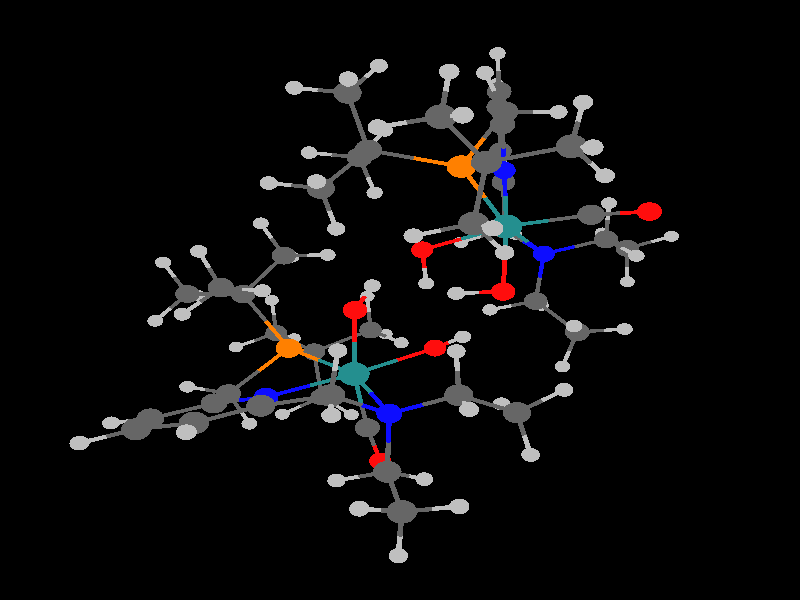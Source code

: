 global_settings {
	ambient_light rgb <0.200000002980232, 0.200000002980232, 0.200000002980232>
	max_trace_level 15
}

background { color rgb <0,0,0> }

camera {
	perspective
	location <-0.862859098103099, 23.0072433371606, 0.293557983902296>
	angle 40
	up <0.791752384710745, 0.0216827133917436, -0.610457223108074>
	right <0.610478410913557, 0.00639664400995016, 0.792007066100971> * 1
	direction <0.0210777397580281, -0.999744438786924, -0.00817227026666198> }

light_source {
	<78.8301092146681, 78.7149735234478, 16.5494023529856>
	color rgb <1, 1, 1>
	fade_distance 154.337085381963
	fade_power 0
	parallel
	point_at <-78.8301092146681, -78.7149735234478, -16.5494023529856>
}

light_source {
	<5.89434887879433, -37.7980501094015, -82.185412131772>
	color rgb <0.300000011920929, 0.300000011920929, 0.300000011920929>
	fade_distance 154.337085381963
	fade_power 0
	parallel
	point_at <-5.89434887879433, 37.7980501094015, 82.185412131772>
}

#default {
	finish {ambient .8 diffuse 1 specular 1 roughness .005 metallic 0.5}
}

union {
}
merge {
}
union {
cylinder {
	<2.696096, 1.694905, -4.879456>, 	<2.9154600434717, 1.82177266190549, -4.44428760817693>, 0.05
	pigment { rgbt <0.75, 0.75, 0.75, 0> }
}
cylinder {
	<2.9154600434717, 1.82177266190549, -4.44428760817693>, 	<3.176643, 1.972826, -3.92616>, 0.05
	pigment { rgbt <0.400000005960464, 0.400000005960464, 0.400000005960464, 0> }
}
cylinder {
	<-2.709592, -1.811609, -4.837709>, 	<-2.91039423517397, -1.94159305233485, -4.39457507502827>, 0.05
	pigment { rgbt <0.75, 0.75, 0.75, 0> }
}
cylinder {
	<-2.91039423517397, -1.94159305233485, -4.39457507502827>, 	<-3.149477, -2.096357, -3.866963>, 0.05
	pigment { rgbt <0.400000005960464, 0.400000005960464, 0.400000005960464, 0> }
}
cylinder {
	<-1.86051, 0.2827, -4.009539>, 	<-2.10003711865106, 0.200516433455802, -3.57421803507369>, 0.05
	pigment { rgbt <0.75, 0.75, 0.75, 0> }
}
cylinder {
	<-2.10003711865106, 0.200516433455802, -3.57421803507369>, 	<-2.385223, 0.102667, -3.055916>, 0.05
	pigment { rgbt <0.400000005960464, 0.400000005960464, 0.400000005960464, 0> }
}
cylinder {
	<1.763991, -0.318898, -3.983723>, 	<2.00274939296068, -0.239100668350418, -3.54762588986325>, 0.05
	pigment { rgbt <0.75, 0.75, 0.75, 0> }
}
cylinder {
	<2.00274939296068, -0.239100668350418, -3.54762588986325>, 	<2.287027, -0.14409, -3.028387>, 0.05
	pigment { rgbt <0.400000005960464, 0.400000005960464, 0.400000005960464, 0> }
}
cylinder {
	<4.195858, 1.559271, -3.957055>, 	<3.73071098170657, 1.74800828815838, -3.94295521032836>, 0.05
	pigment { rgbt <0.75, 0.75, 0.75, 0> }
}
cylinder {
	<3.73071098170657, 1.74800828815838, -3.94295521032836>, 	<3.176643, 1.972826, -3.92616>, 0.05
	pigment { rgbt <0.400000005960464, 0.400000005960464, 0.400000005960464, 0> }
}
cylinder {
	<3.176643, 1.972826, -3.92616>, 	<3.21361092637698, 2.56691023014308, -3.91334046398591>, 0.05
	pigment { rgbt <0.400000005960464, 0.400000005960464, 0.400000005960464, 0> }
}
cylinder {
	<3.21361092637698, 2.56691023014308, -3.91334046398591>, 	<3.244618, 3.065202, -3.902588>, 0.05
	pigment { rgbt <0.75, 0.75, 0.75, 0> }
}
cylinder {
	<3.176643, 1.972826, -3.92616>, 	<2.7581125, 1.671533, -3.3597115>, 0.05
	pigment { rgbt <0.400000005960464, 0.400000005960464, 0.400000005960464, 0> }
}
cylinder {
	<2.7581125, 1.671533, -3.3597115>, 	<2.339582, 1.37024, -2.793263>, 0.05
	pigment { rgbt <0.400000005960464, 0.400000005960464, 0.400000005960464, 0> }
}
cylinder {
	<-4.196366, -1.757855, -3.886103>, 	<-3.71858644914035, -1.91234065561878, -3.8773678804186>, 0.05
	pigment { rgbt <0.75, 0.75, 0.75, 0> }
}
cylinder {
	<-3.71858644914035, -1.91234065561878, -3.8773678804186>, 	<-3.149477, -2.096357, -3.866963>, 0.05
	pigment { rgbt <0.400000005960464, 0.400000005960464, 0.400000005960464, 0> }
}
cylinder {
	<-3.149477, -2.096357, -3.866963>, 	<-3.14325321154236, -2.69095177509574, -3.83755391361105>, 0.05
	pigment { rgbt <0.400000005960464, 0.400000005960464, 0.400000005960464, 0> }
}
cylinder {
	<-3.14325321154236, -2.69095177509574, -3.83755391361105>, 	<-3.138033, -3.189669, -3.812887>, 0.05
	pigment { rgbt <0.75, 0.75, 0.75, 0> }
}
cylinder {
	<-3.149477, -2.096357, -3.866963>, 	<-2.7421985, -1.7501455, -3.3182585>, 0.05
	pigment { rgbt <0.400000005960464, 0.400000005960464, 0.400000005960464, 0> }
}
cylinder {
	<-2.7421985, -1.7501455, -3.3182585>, 	<-2.33492, -1.403934, -2.769554>, 0.05
	pigment { rgbt <0.400000005960464, 0.400000005960464, 0.400000005960464, 0> }
}
cylinder {
	<-0.437056, -1.556006, -3.772193>, 	<-0.63987479358216, -1.70173382154564, -3.33514556406433>, 0.05
	pigment { rgbt <0.75, 0.75, 0.75, 0> }
}
cylinder {
	<-0.63987479358216, -1.70173382154564, -3.33514556406433>, 	<-0.881374, -1.875254, -2.814747>, 0.05
	pigment { rgbt <0.400000005960464, 0.400000005960464, 0.400000005960464, 0> }
}
cylinder {
	<0.435621, 1.60929, -3.770683>, 	<0.656301664460337, 1.75821702722385, -3.34340490293899>, 0.05
	pigment { rgbt <0.75, 0.75, 0.75, 0> }
}
cylinder {
	<0.656301664460337, 1.75821702722385, -3.34340490293899>, 	<0.919064, 1.935543, -2.834649>, 0.05
	pigment { rgbt <0.400000005960464, 0.400000005960464, 0.400000005960464, 0> }
}
cylinder {
	<-3.419252, 0.456533, -3.186564>, 	<-2.94733071169342, 0.295031824880254, -3.12693745908608>, 0.05
	pigment { rgbt <0.75, 0.75, 0.75, 0> }
}
cylinder {
	<-2.94733071169342, 0.295031824880254, -3.12693745908608>, 	<-2.385223, 0.102667, -3.055916>, 0.05
	pigment { rgbt <0.400000005960464, 0.400000005960464, 0.400000005960464, 0> }
}
cylinder {
	<3.294472, -0.574806, -3.132818>, 	<2.83468591504396, -0.37823226806632, -3.08515691613136>, 0.05
	pigment { rgbt <0.75, 0.75, 0.75, 0> }
}
cylinder {
	<2.83468591504396, -0.37823226806632, -3.08515691613136>, 	<2.287027, -0.14409, -3.028387>, 0.05
	pigment { rgbt <0.400000005960464, 0.400000005960464, 0.400000005960464, 0> }
}
cylinder {
	<-2.385223, 0.102667, -3.055916>, 	<-2.3600715, -0.6506335, -2.912735>, 0.05
	pigment { rgbt <0.400000005960464, 0.400000005960464, 0.400000005960464, 0> }
}
cylinder {
	<-2.3600715, -0.6506335, -2.912735>, 	<-2.33492, -1.403934, -2.769554>, 0.05
	pigment { rgbt <0.400000005960464, 0.400000005960464, 0.400000005960464, 0> }
}
cylinder {
	<-2.385223, 0.102667, -3.055916>, 	<-2.12156903363301, 0.41759435350855, -2.62003567855016>, 0.05
	pigment { rgbt <0.400000005960464, 0.400000005960464, 0.400000005960464, 0> }
}
cylinder {
	<-2.12156903363301, 0.41759435350855, -2.62003567855016>, 	<-1.900177, 0.682041, -2.254024>, 0.05
	pigment { rgbt <0.75, 0.75, 0.75, 0> }
}
cylinder {
	<2.287027, -0.14409, -3.028387>, 	<2.3133045, 0.613075, -2.910825>, 0.05
	pigment { rgbt <0.400000005960464, 0.400000005960464, 0.400000005960464, 0> }
}
cylinder {
	<2.3133045, 0.613075, -2.910825>, 	<2.339582, 1.37024, -2.793263>, 0.05
	pigment { rgbt <0.400000005960464, 0.400000005960464, 0.400000005960464, 0> }
}
cylinder {
	<2.287027, -0.14409, -3.028387>, 	<1.99424548480192, -0.424072765944519, -2.58924055195924>, 0.05
	pigment { rgbt <0.400000005960464, 0.400000005960464, 0.400000005960464, 0> }
}
cylinder {
	<1.99424548480192, -0.424072765944519, -2.58924055195924>, 	<1.748508, -0.659068, -2.220656>, 0.05
	pigment { rgbt <0.75, 0.75, 0.75, 0> }
}
cylinder {
	<0.919064, 1.935543, -2.834649>, 	<0.914187513157742, 2.53342583812968, -2.83366228610717>, 0.05
	pigment { rgbt <0.400000005960464, 0.400000005960464, 0.400000005960464, 0> }
}
cylinder {
	<0.914187513157742, 2.53342583812968, -2.83366228610717>, 	<0.910094, 3.035312, -2.832834>, 0.05
	pigment { rgbt <0.75, 0.75, 0.75, 0> }
}
cylinder {
	<0.919064, 1.935543, -2.834649>, 	<1.629323, 1.6528915, -2.813956>, 0.05
	pigment { rgbt <0.400000005960464, 0.400000005960464, 0.400000005960464, 0> }
}
cylinder {
	<1.629323, 1.6528915, -2.813956>, 	<2.339582, 1.37024, -2.793263>, 0.05
	pigment { rgbt <0.400000005960464, 0.400000005960464, 0.400000005960464, 0> }
}
cylinder {
	<0.919064, 1.935543, -2.834649>, 	<0.579685324854217, 1.74660061013154, -2.38031088999197>, 0.05
	pigment { rgbt <0.400000005960464, 0.400000005960464, 0.400000005960464, 0> }
}
cylinder {
	<0.579685324854217, 1.74660061013154, -2.38031088999197>, 	<0.294812, 1.588003, -1.998941>, 0.05
	pigment { rgbt <0.75, 0.75, 0.75, 0> }
}
cylinder {
	<-0.881374, -1.875254, -2.814747>, 	<-0.837909768312618, -2.47122298038509, -2.7914396992141>, 0.05
	pigment { rgbt <0.400000005960464, 0.400000005960464, 0.400000005960464, 0> }
}
cylinder {
	<-0.837909768312618, -2.47122298038509, -2.7914396992141>, 	<-0.801423, -2.971519, -2.771874>, 0.05
	pigment { rgbt <0.75, 0.75, 0.75, 0> }
}
cylinder {
	<-0.881374, -1.875254, -2.814747>, 	<-1.608147, -1.639594, -2.7921505>, 0.05
	pigment { rgbt <0.400000005960464, 0.400000005960464, 0.400000005960464, 0> }
}
cylinder {
	<-1.608147, -1.639594, -2.7921505>, 	<-2.33492, -1.403934, -2.769554>, 0.05
	pigment { rgbt <0.400000005960464, 0.400000005960464, 0.400000005960464, 0> }
}
cylinder {
	<-0.881374, -1.875254, -2.814747>, 	<-0.548935495678256, -1.64658376296966, -2.37188176139829>, 0.05
	pigment { rgbt <0.400000005960464, 0.400000005960464, 0.400000005960464, 0> }
}
cylinder {
	<-0.548935495678256, -1.64658376296966, -2.37188176139829>, 	<-0.269766, -1.454555, -1.99998>, 0.05
	pigment { rgbt <0.75, 0.75, 0.75, 0> }
}
cylinder {
	<2.339582, 1.37024, -2.793263>, 	<2.70065705848219, 1.50881494513678, -1.93008716631229>, 0.05
	pigment { rgbt <0.400000005960464, 0.400000005960464, 0.400000005960464, 0> }
}
cylinder {
	<2.70065705848219, 1.50881494513678, -1.93008716631229>, 	<3.06784, 1.649734, -1.05231>, 0.05
	pigment { rgbt <1, 0.5, 0, 0> }
}
cylinder {
	<-2.33492, -1.403934, -2.769554>, 	<-2.66915915665424, -1.54327117462762, -1.89516972198089>, 0.05
	pigment { rgbt <0.400000005960464, 0.400000005960464, 0.400000005960464, 0> }
}
cylinder {
	<-2.66915915665424, -1.54327117462762, -1.89516972198089>, 	<-3.009049, -1.684964, -1.006003>, 0.05
	pigment { rgbt <1, 0.5, 0, 0> }
}
cylinder {
	<6.576096, -0.656671, -2.579714>, 	<6.24751714354296, -0.878048303432882, -2.27933242318099>, 0.05
	pigment { rgbt <0.75, 0.75, 0.75, 0> }
}
cylinder {
	<6.24751714354296, -0.878048303432882, -2.27933242318099>, 	<5.855495, -1.14217, -1.920952>, 0.05
	pigment { rgbt <0.400000005960464, 0.400000005960464, 0.400000005960464, 0> }
}
cylinder {
	<2.408594, 4.374809, -2.553884>, 	<2.78732844960782, 4.40873612722287, -2.22847566530216>, 0.05
	pigment { rgbt <0.75, 0.75, 0.75, 0> }
}
cylinder {
	<2.78732844960782, 4.40873612722287, -2.22847566530216>, 	<3.23871, 4.449171, -1.840649>, 0.05
	pigment { rgbt <0.400000005960464, 0.400000005960464, 0.400000005960464, 0> }
}
cylinder {
	<-6.668965, 0.361308, -2.53192>, 	<-6.34557422550456, 0.611375118330042, -2.24886808875627>, 0.05
	pigment { rgbt <0.75, 0.75, 0.75, 0> }
}
cylinder {
	<-6.34557422550456, 0.611375118330042, -2.24886808875627>, 	<-5.959746, 0.909723, -1.911167>, 0.05
	pigment { rgbt <0.400000005960464, 0.400000005960464, 0.400000005960464, 0> }
}
cylinder {
	<-2.247876, -4.413378, -2.457452>, 	<-2.6113704942249, -4.45697031111597, -2.11608603873272>, 0.05
	pigment { rgbt <0.75, 0.75, 0.75, 0> }
}
cylinder {
	<-2.6113704942249, -4.45697031111597, -2.11608603873272>, 	<-3.044578, -4.508923, -1.709251>, 0.05
	pigment { rgbt <0.400000005960464, 0.400000005960464, 0.400000005960464, 0> }
}
cylinder {
	<4.184378, 4.286579, -2.379527>, 	<3.75279053646632, 4.36078333901842, -2.13359186296026>, 0.05
	pigment { rgbt <0.75, 0.75, 0.75, 0> }
}
cylinder {
	<3.75279053646632, 4.36078333901842, -2.13359186296026>, 	<3.23871, 4.449171, -1.840649>, 0.05
	pigment { rgbt <0.400000005960464, 0.400000005960464, 0.400000005960464, 0> }
}
cylinder {
	<-6.762855, 2.859103, -2.374692>, 	<-6.41804376693455, 2.60348229957776, -2.1227746322239>, 0.05
	pigment { rgbt <0.75, 0.75, 0.75, 0> }
}
cylinder {
	<-6.41804376693455, 2.60348229957776, -2.1227746322239>, 	<-6.006722, 2.298555, -1.822265>, 0.05
	pigment { rgbt <0.400000005960464, 0.400000005960464, 0.400000005960464, 0> }
}
cylinder {
	<6.553641, -3.145994, -2.31319>, 	<6.22746359676499, -2.86324009450966, -2.06537298944166>, 0.05
	pigment { rgbt <0.75, 0.75, 0.75, 0> }
}
cylinder {
	<6.22746359676499, -2.86324009450966, -2.06537298944166>, 	<5.838377, -2.525952, -1.76976>, 0.05
	pigment { rgbt <0.400000005960464, 0.400000005960464, 0.400000005960464, 0> }
}
cylinder {
	<-4.017915, -4.410087, -2.21348>, 	<-3.57369483126432, -4.45519464986552, -1.98335549896755>, 0.05
	pigment { rgbt <0.75, 0.75, 0.75, 0> }
}
cylinder {
	<-3.57369483126432, -4.45519464986552, -1.98335549896755>, 	<-3.044578, -4.508923, -1.709251>, 0.05
	pigment { rgbt <0.400000005960464, 0.400000005960464, 0.400000005960464, 0> }
}
cylinder {
	<5.337251, 1.511118, -2.200344>, 	<5.11810563875278, 1.33491173612897, -1.78540462294165>, 0.05
	pigment { rgbt <0.75, 0.75, 0.75, 0> }
}
cylinder {
	<5.11810563875278, 1.33491173612897, -1.78540462294165>, 	<4.856989, 1.124958, -1.290995>, 0.05
	pigment { rgbt <0.400000005960464, 0.400000005960464, 0.400000005960464, 0> }
}
cylinder {
	<-5.307413, -1.720396, -2.103864>, 	<-5.09027089167638, -1.51811119944325, -1.69988348931423>, 0.05
	pigment { rgbt <0.75, 0.75, 0.75, 0> }
}
cylinder {
	<-5.09027089167638, -1.51811119944325, -1.69988348931423>, 	<-4.831543, -1.277086, -1.218535>, 0.05
	pigment { rgbt <0.400000005960464, 0.400000005960464, 0.400000005960464, 0> }
}
cylinder {
	<5.855495, -1.14217, -1.920952>, 	<5.846936, -1.834061, -1.845356>, 0.05
	pigment { rgbt <0.400000005960464, 0.400000005960464, 0.400000005960464, 0> }
}
cylinder {
	<5.846936, -1.834061, -1.845356>, 	<5.838377, -2.525952, -1.76976>, 0.05
	pigment { rgbt <0.400000005960464, 0.400000005960464, 0.400000005960464, 0> }
}
cylinder {
	<5.855495, -1.14217, -1.920952>, 	<5.394689, -0.7562195, -1.5690365>, 0.05
	pigment { rgbt <0.400000005960464, 0.400000005960464, 0.400000005960464, 0> }
}
cylinder {
	<5.394689, -0.7562195, -1.5690365>, 	<4.933883, -0.370269, -1.217121>, 0.05
	pigment { rgbt <0.400000005960464, 0.400000005960464, 0.400000005960464, 0> }
}
cylinder {
	<-5.959746, 0.909723, -1.911167>, 	<-5.983234, 1.604139, -1.866716>, 0.05
	pigment { rgbt <0.400000005960464, 0.400000005960464, 0.400000005960464, 0> }
}
cylinder {
	<-5.983234, 1.604139, -1.866716>, 	<-6.006722, 2.298555, -1.822265>, 0.05
	pigment { rgbt <0.400000005960464, 0.400000005960464, 0.400000005960464, 0> }
}
cylinder {
	<-5.959746, 0.909723, -1.911167>, 	<-5.473424, 0.5619295, -1.554296>, 0.05
	pigment { rgbt <0.400000005960464, 0.400000005960464, 0.400000005960464, 0> }
}
cylinder {
	<-5.473424, 0.5619295, -1.554296>, 	<-4.987102, 0.214136, -1.197425>, 0.05
	pigment { rgbt <0.400000005960464, 0.400000005960464, 0.400000005960464, 0> }
}
cylinder {
	<3.23871, 4.449171, -1.840649>, 	<3.24564252448236, 5.01258169432243, -1.63577727551116>, 0.05
	pigment { rgbt <0.400000005960464, 0.400000005960464, 0.400000005960464, 0> }
}
cylinder {
	<3.24564252448236, 5.01258169432243, -1.63577727551116>, 	<3.251465, 5.485778, -1.46371>, 0.05
	pigment { rgbt <0.75, 0.75, 0.75, 0> }
}
cylinder {
	<3.23871, 4.449171, -1.840649>, 	<3.1606785, 3.980386, -1.2424465>, 0.05
	pigment { rgbt <0.400000005960464, 0.400000005960464, 0.400000005960464, 0> }
}
cylinder {
	<3.1606785, 3.980386, -1.2424465>, 	<3.082647, 3.511601, -0.644244>, 0.05
	pigment { rgbt <0.400000005960464, 0.400000005960464, 0.400000005960464, 0> }
}
cylinder {
	<-6.006722, 2.298555, -1.822265>, 	<-5.54603, 2.63168, -1.4197685>, 0.05
	pigment { rgbt <0.400000005960464, 0.400000005960464, 0.400000005960464, 0> }
}
cylinder {
	<-5.54603, 2.63168, -1.4197685>, 	<-5.085338, 2.964805, -1.017272>, 0.05
	pigment { rgbt <0.400000005960464, 0.400000005960464, 0.400000005960464, 0> }
}
cylinder {
	<5.838377, -2.525952, -1.76976>, 	<5.373348, -2.818873, -1.3421395>, 0.05
	pigment { rgbt <0.400000005960464, 0.400000005960464, 0.400000005960464, 0> }
}
cylinder {
	<5.373348, -2.818873, -1.3421395>, 	<4.908319, -3.111794, -0.914519>, 0.05
	pigment { rgbt <0.400000005960464, 0.400000005960464, 0.400000005960464, 0> }
}
cylinder {
	<-3.044578, -4.508923, -1.709251>, 	<-3.0139635355952, -5.06572068394879, -1.48900480248612>, 0.05
	pigment { rgbt <0.400000005960464, 0.400000005960464, 0.400000005960464, 0> }
}
cylinder {
	<-3.0139635355952, -5.06572068394879, -1.48900480248612>, 	<-2.988251, -5.533365, -1.304024>, 0.05
	pigment { rgbt <0.75, 0.75, 0.75, 0> }
}
cylinder {
	<-3.044578, -4.508923, -1.709251>, 	<-2.9657985, -4.019063, -1.1284255>, 0.05
	pigment { rgbt <0.400000005960464, 0.400000005960464, 0.400000005960464, 0> }
}
cylinder {
	<-2.9657985, -4.019063, -1.1284255>, 	<-2.887019, -3.529203, -0.5476>, 0.05
	pigment { rgbt <0.400000005960464, 0.400000005960464, 0.400000005960464, 0> }
}
cylinder {
	<4.856989, 1.124958, -1.290995>, 	<4.895436, 0.3773445, -1.254058>, 0.05
	pigment { rgbt <0.400000005960464, 0.400000005960464, 0.400000005960464, 0> }
}
cylinder {
	<4.895436, 0.3773445, -1.254058>, 	<4.933883, -0.370269, -1.217121>, 0.05
	pigment { rgbt <0.400000005960464, 0.400000005960464, 0.400000005960464, 0> }
}
cylinder {
	<4.856989, 1.124958, -1.290995>, 	<3.97002896162225, 1.38511259925346, -1.1726683224789>, 0.05
	pigment { rgbt <0.400000005960464, 0.400000005960464, 0.400000005960464, 0> }
}
cylinder {
	<3.97002896162225, 1.38511259925346, -1.1726683224789>, 	<3.06784, 1.649734, -1.05231>, 0.05
	pigment { rgbt <1, 0.5, 0, 0> }
}
cylinder {
	<4.856989, 1.124958, -1.290995>, 	<5.14891423731272, 1.35139996024315, -0.819266462655419>, 0.05
	pigment { rgbt <0.400000005960464, 0.400000005960464, 0.400000005960464, 0> }
}
cylinder {
	<5.14891423731272, 1.35139996024315, -0.819266462655419>, 	<5.394068, 1.541562, -0.423117>, 0.05
	pigment { rgbt <0.75, 0.75, 0.75, 0> }
}
cylinder {
	<-4.831543, -1.277086, -1.218535>, 	<-4.9093225, -0.531475, -1.20798>, 0.05
	pigment { rgbt <0.400000005960464, 0.400000005960464, 0.400000005960464, 0> }
}
cylinder {
	<-4.9093225, -0.531475, -1.20798>, 	<-4.987102, 0.214136, -1.197425>, 0.05
	pigment { rgbt <0.400000005960464, 0.400000005960464, 0.400000005960464, 0> }
}
cylinder {
	<-4.831543, -1.277086, -1.218535>, 	<-3.92805280951435, -1.47928900967515, -1.11317356826728>, 0.05
	pigment { rgbt <0.400000005960464, 0.400000005960464, 0.400000005960464, 0> }
}
cylinder {
	<-3.92805280951435, -1.47928900967515, -1.11317356826728>, 	<-3.009049, -1.684964, -1.006003>, 0.05
	pigment { rgbt <1, 0.5, 0, 0> }
}
cylinder {
	<-4.831543, -1.277086, -1.218535>, 	<-5.09986088823933, -1.50315411015463, -0.732860946069464>, 0.05
	pigment { rgbt <0.400000005960464, 0.400000005960464, 0.400000005960464, 0> }
}
cylinder {
	<-5.09986088823933, -1.50315411015463, -0.732860946069464>, 	<-5.325187, -1.693, -0.325005>, 0.05
	pigment { rgbt <0.75, 0.75, 0.75, 0> }
}
cylinder {
	<4.933883, -0.370269, -1.217121>, 	<4.47516280092504, -0.669963041599529, -0.803092191749371>, 0.05
	pigment { rgbt <0.400000005960464, 0.400000005960464, 0.400000005960464, 0> }
}
cylinder {
	<4.47516280092504, -0.669963041599529, -0.803092191749371>, 	<4.032473, -0.959184, -0.403532>, 0.05
	pigment { rgbt <0.0500000007450581, 0.0500000007450581, 1, 0> }
}
cylinder {
	<-4.987102, 0.214136, -1.197425>, 	<-4.5344152865752, 0.553078159813686, -0.806583878829363>, 0.05
	pigment { rgbt <0.400000005960464, 0.400000005960464, 0.400000005960464, 0> }
}
cylinder {
	<-4.5344152865752, 0.553078159813686, -0.806583878829363>, 	<-4.097533, 0.880187, -0.429388>, 0.05
	pigment { rgbt <0.0500000007450581, 0.0500000007450581, 1, 0> }
}
cylinder {
	<3.06784, 1.649734, -1.05231>, 	<3.07530564515573, 2.58848177802114, -0.846564342127567>, 0.05
	pigment { rgbt <1, 0.5, 0, 0> }
}
cylinder {
	<3.07530564515573, 2.58848177802114, -0.846564342127567>, 	<3.082647, 3.511601, -0.644244>, 0.05
	pigment { rgbt <0.400000005960464, 0.400000005960464, 0.400000005960464, 0> }
}
cylinder {
	<3.06784, 1.649734, -1.05231>, 	<2.83908032700507, 0.899475521110847, -0.232843743172135>, 0.05
	pigment { rgbt <1, 0.5, 0, 0> }
}
cylinder {
	<2.83908032700507, 0.899475521110847, -0.232843743172135>, 	<2.602254, 0.122761, 0.615519>, 0.05
	pigment { rgbt <0.140000000596046, 0.560000002384186, 0.560000002384186, 0> }
}
cylinder {
	<-5.085338, 2.964805, -1.017272>, 	<-5.09391980319397, 3.55559374028502, -0.963477286286172>, 0.05
	pigment { rgbt <0.400000005960464, 0.400000005960464, 0.400000005960464, 0> }
}
cylinder {
	<-5.09391980319397, 3.55559374028502, -0.963477286286172>, 	<-5.101113, 4.050788, -0.918387>, 0.05
	pigment { rgbt <0.75, 0.75, 0.75, 0> }
}
cylinder {
	<-5.085338, 2.964805, -1.017272>, 	<-4.6087145, 2.593956, -0.673287>, 0.05
	pigment { rgbt <0.400000005960464, 0.400000005960464, 0.400000005960464, 0> }
}
cylinder {
	<-4.6087145, 2.593956, -0.673287>, 	<-4.132091, 2.223107, -0.329302>, 0.05
	pigment { rgbt <0.400000005960464, 0.400000005960464, 0.400000005960464, 0> }
}
cylinder {
	<-3.009049, -1.684964, -1.006003>, 	<-2.94752134145664, -2.6148313069273, -0.774875709503814>, 0.05
	pigment { rgbt <1, 0.5, 0, 0> }
}
cylinder {
	<-2.94752134145664, -2.6148313069273, -0.774875709503814>, 	<-2.887019, -3.529203, -0.5476>, 0.05
	pigment { rgbt <0.400000005960464, 0.400000005960464, 0.400000005960464, 0> }
}
cylinder {
	<-3.009049, -1.684964, -1.006003>, 	<-2.80933658395628, -0.898790956379549, -0.215755416080418>, 0.05
	pigment { rgbt <1, 0.5, 0, 0> }
}
cylinder {
	<-2.80933658395628, -0.898790956379549, -0.215755416080418>, 	<-2.60257, -0.084849, 0.602405>, 0.05
	pigment { rgbt <0.140000000596046, 0.560000002384186, 0.560000002384186, 0> }
}
cylinder {
	<4.908319, -3.111794, -0.914519>, 	<4.89098717227017, -3.69929992832098, -0.83402520249974>, 0.05
	pigment { rgbt <0.400000005960464, 0.400000005960464, 0.400000005960464, 0> }
}
cylinder {
	<4.89098717227017, -3.69929992832098, -0.83402520249974>, 	<4.87646, -4.191735, -0.766557>, 0.05
	pigment { rgbt <0.75, 0.75, 0.75, 0> }
}
cylinder {
	<4.908319, -3.111794, -0.914519>, 	<4.458134, -2.7034255, -0.576863>, 0.05
	pigment { rgbt <0.400000005960464, 0.400000005960464, 0.400000005960464, 0> }
}
cylinder {
	<4.458134, -2.7034255, -0.576863>, 	<4.007949, -2.295057, -0.239207>, 0.05
	pigment { rgbt <0.400000005960464, 0.400000005960464, 0.400000005960464, 0> }
}
cylinder {
	<3.082647, 3.511601, -0.644244>, 	<2.4153995, 3.641733, -0.289461>, 0.05
	pigment { rgbt <0.400000005960464, 0.400000005960464, 0.400000005960464, 0> }
}
cylinder {
	<2.4153995, 3.641733, -0.289461>, 	<1.748152, 3.771865, 0.065322>, 0.05
	pigment { rgbt <0.400000005960464, 0.400000005960464, 0.400000005960464, 0> }
}
cylinder {
	<3.082647, 3.511601, -0.644244>, 	<3.6547355, 3.667711, -0.161094>, 0.05
	pigment { rgbt <0.400000005960464, 0.400000005960464, 0.400000005960464, 0> }
}
cylinder {
	<3.6547355, 3.667711, -0.161094>, 	<4.226824, 3.823821, 0.322056>, 0.05
	pigment { rgbt <0.400000005960464, 0.400000005960464, 0.400000005960464, 0> }
}
cylinder {
	<-0.694179, -3.518081, -0.617824>, 	<-1.06501701042997, -3.596740524531, -0.289223768961806>, 0.05
	pigment { rgbt <0.75, 0.75, 0.75, 0> }
}
cylinder {
	<-1.06501701042997, -3.596740524531, -0.289223768961806>, 	<-1.506817, -3.690452, 0.102256>, 0.05
	pigment { rgbt <0.400000005960464, 0.400000005960464, 0.400000005960464, 0> }
}
cylinder {
	<0.889963, 3.599724, -0.600819>, 	<1.28160715909384, 3.67828247277298, -0.296818096023218>, 0.05
	pigment { rgbt <0.75, 0.75, 0.75, 0> }
}
cylinder {
	<1.28160715909384, 3.67828247277298, -0.296818096023218>, 	<1.748152, 3.771865, 0.065322>, 0.05
	pigment { rgbt <0.400000005960464, 0.400000005960464, 0.400000005960464, 0> }
}
cylinder {
	<-0.42438, 0.376642, -0.585262>, 	<-0.767726994864818, 0.666507026091713, -0.51565973484469>, 0.05
	pigment { rgbt <0.75, 0.75, 0.75, 0> }
}
cylinder {
	<-0.767726994864818, 0.666507026091713, -0.51565973484469>, 	<-1.161817, 0.999211, -0.435771>, 0.05
	pigment { rgbt <1, 0.0500000007450581, 0.0500000007450581, 0> }
}
cylinder {
	<-2.887019, -3.529203, -0.5476>, 	<-2.196918, -3.6098275, -0.222672>, 0.05
	pigment { rgbt <0.400000005960464, 0.400000005960464, 0.400000005960464, 0> }
}
cylinder {
	<-2.196918, -3.6098275, -0.222672>, 	<-1.506817, -3.690452, 0.102256>, 0.05
	pigment { rgbt <0.400000005960464, 0.400000005960464, 0.400000005960464, 0> }
}
cylinder {
	<-2.887019, -3.529203, -0.5476>, 	<-3.4243205, -3.701673, -0.031323>, 0.05
	pigment { rgbt <0.400000005960464, 0.400000005960464, 0.400000005960464, 0> }
}
cylinder {
	<-3.4243205, -3.701673, -0.031323>, 	<-3.961622, -3.874143, 0.484954>, 0.05
	pigment { rgbt <0.400000005960464, 0.400000005960464, 0.400000005960464, 0> }
}
cylinder {
	<-1.161817, 0.999211, -0.435771>, 	<-1.85283232716091, 0.479273109492707, 0.0621599626914552>, 0.05
	pigment { rgbt <1, 0.0500000007450581, 0.0500000007450581, 0> }
}
cylinder {
	<-1.85283232716091, 0.479273109492707, 0.0621599626914552>, 	<-2.60257, -0.084849, 0.602405>, 0.05
	pigment { rgbt <0.140000000596046, 0.560000002384186, 0.560000002384186, 0> }
}
cylinder {
	<-4.097533, 0.880187, -0.429388>, 	<-4.11450415370039, 1.53968412736041, -0.380236576617376>, 0.05
	pigment { rgbt <0.0500000007450581, 0.0500000007450581, 1, 0> }
}
cylinder {
	<-4.11450415370039, 1.53968412736041, -0.380236576617376>, 	<-4.132091, 2.223107, -0.329302>, 0.05
	pigment { rgbt <0.400000005960464, 0.400000005960464, 0.400000005960464, 0> }
}
cylinder {
	<-4.097533, 0.880187, -0.429388>, 	<-3.37912376694523, 0.416435875303106, 0.066443413754909>, 0.05
	pigment { rgbt <0.0500000007450581, 0.0500000007450581, 1, 0> }
}
cylinder {
	<-3.37912376694523, 0.416435875303106, 0.066443413754909>, 	<-2.60257, -0.084849, 0.602405>, 0.05
	pigment { rgbt <0.140000000596046, 0.560000002384186, 0.560000002384186, 0> }
}
cylinder {
	<1.091201, -0.889203, -0.408052>, 	<0.711344436656937, -0.963157937694371, -0.0528381797656231>, 0.05
	pigment { rgbt <1, 0.0500000007450581, 0.0500000007450581, 0> }
}
cylinder {
	<0.711344436656937, -0.963157937694371, -0.0528381797656231>, 	<0.380082, -1.027652, 0.256934>, 0.05
	pigment { rgbt <0.75, 0.75, 0.75, 0> }
}
cylinder {
	<1.091201, -0.889203, -0.408052>, 	<1.81602674991385, -0.403781532198526, 0.0829371431108439>, 0.05
	pigment { rgbt <1, 0.0500000007450581, 0.0500000007450581, 0> }
}
cylinder {
	<1.81602674991385, -0.403781532198526, 0.0829371431108439>, 	<2.602254, 0.122761, 0.615519>, 0.05
	pigment { rgbt <0.140000000596046, 0.560000002384186, 0.560000002384186, 0> }
}
cylinder {
	<4.032473, -0.959184, -0.403532>, 	<4.02042961209548, -1.61521224703028, -0.322834327621525>, 0.05
	pigment { rgbt <0.0500000007450581, 0.0500000007450581, 1, 0> }
}
cylinder {
	<4.02042961209548, -1.61521224703028, -0.322834327621525>, 	<4.007949, -2.295057, -0.239207>, 0.05
	pigment { rgbt <0.400000005960464, 0.400000005960464, 0.400000005960464, 0> }
}
cylinder {
	<4.032473, -0.959184, -0.403532>, 	<3.34509883110767, -0.439192974036699, 0.0862316894656643>, 0.05
	pigment { rgbt <0.0500000007450581, 0.0500000007450581, 1, 0> }
}
cylinder {
	<3.34509883110767, -0.439192974036699, 0.0862316894656643>, 	<2.602254, 0.122761, 0.615519>, 0.05
	pigment { rgbt <0.140000000596046, 0.560000002384186, 0.560000002384186, 0> }
}
cylinder {
	<-4.132091, 2.223107, -0.329302>, 	<-3.5973985, 2.5134895, 0.1085845>, 0.05
	pigment { rgbt <0.400000005960464, 0.400000005960464, 0.400000005960464, 0> }
}
cylinder {
	<-3.5973985, 2.5134895, 0.1085845>, 	<-3.062706, 2.803872, 0.546471>, 0.05
	pigment { rgbt <0.400000005960464, 0.400000005960464, 0.400000005960464, 0> }
}
cylinder {
	<4.007949, -2.295057, -0.239207>, 	<3.4682125, -2.539646, 0.2191345>, 0.05
	pigment { rgbt <0.400000005960464, 0.400000005960464, 0.400000005960464, 0> }
}
cylinder {
	<3.4682125, -2.539646, 0.2191345>, 	<2.928476, -2.784235, 0.677476>, 0.05
	pigment { rgbt <0.400000005960464, 0.400000005960464, 0.400000005960464, 0> }
}
cylinder {
	<5.21535, 3.699072, -0.146781>, 	<4.76417722601062, 3.75600864342911, 0.0672007160488022>, 0.05
	pigment { rgbt <0.75, 0.75, 0.75, 0> }
}
cylinder {
	<4.76417722601062, 3.75600864342911, 0.0672007160488022>, 	<4.226824, 3.823821, 0.322056>, 0.05
	pigment { rgbt <0.400000005960464, 0.400000005960464, 0.400000005960464, 0> }
}
cylinder {
	<-2.116554, 2.783277, -0.019234>, 	<-2.54843942179754, 2.79267789992086, 0.238990621982492>, 0.05
	pigment { rgbt <0.75, 0.75, 0.75, 0> }
}
cylinder {
	<-2.54843942179754, 2.79267789992086, 0.238990621982492>, 	<-3.062706, 2.803872, 0.546471>, 0.05
	pigment { rgbt <0.400000005960464, 0.400000005960464, 0.400000005960464, 0> }
}
cylinder {
	<1.748152, 3.771865, 0.065322>, 	<1.73067940583757, 4.34357612920488, 0.245422661161207>, 0.05
	pigment { rgbt <0.400000005960464, 0.400000005960464, 0.400000005960464, 0> }
}
cylinder {
	<1.73067940583757, 4.34357612920488, 0.245422661161207>, 	<1.716004, 4.823762, 0.396691>, 0.05
	pigment { rgbt <0.75, 0.75, 0.75, 0> }
}
cylinder {
	<1.748152, 3.771865, 0.065322>, 	<1.68073043251039, 3.40971065738135, 0.537679008568699>, 0.05
	pigment { rgbt <0.400000005960464, 0.400000005960464, 0.400000005960464, 0> }
}
cylinder {
	<1.68073043251039, 3.40971065738135, 0.537679008568699>, 	<1.624114, 3.105596, 0.934335>, 0.05
	pigment { rgbt <0.75, 0.75, 0.75, 0> }
}
cylinder {
	<-4.979606, -3.805404, 0.070735>, 	<-4.51498758405131, -3.83677718984768, 0.259788831529621>, 0.05
	pigment { rgbt <0.75, 0.75, 0.75, 0> }
}
cylinder {
	<-4.51498758405131, -3.83677718984768, 0.259788831529621>, 	<-3.961622, -3.874143, 0.484954>, 0.05
	pigment { rgbt <0.400000005960464, 0.400000005960464, 0.400000005960464, 0> }
}
cylinder {
	<-1.506817, -3.690452, 0.102256>, 	<-1.45456878341572, -4.25081389187925, 0.309486841661256>, 0.05
	pigment { rgbt <0.400000005960464, 0.400000005960464, 0.400000005960464, 0> }
}
cylinder {
	<-1.45456878341572, -4.25081389187925, 0.309486841661256>, 	<-1.410684, -4.721478, 0.483546>, 0.05
	pigment { rgbt <0.75, 0.75, 0.75, 0> }
}
cylinder {
	<-1.506817, -3.690452, 0.102256>, 	<-1.42979473672046, -3.30066907666174, 0.549973046320104>, 0.05
	pigment { rgbt <0.400000005960464, 0.400000005960464, 0.400000005960464, 0> }
}
cylinder {
	<-1.42979473672046, -3.30066907666174, 0.549973046320104>, 	<-1.365125, -2.973398, 0.925887>, 0.05
	pigment { rgbt <0.75, 0.75, 0.75, 0> }
}
cylinder {
	<1.983094, -2.725476, 0.11055>, 	<2.41467787364517, -2.75230053953166, 0.369361907937916>, 0.05
	pigment { rgbt <0.75, 0.75, 0.75, 0> }
}
cylinder {
	<2.41467787364517, -2.75230053953166, 0.369361907937916>, 	<2.928476, -2.784235, 0.677476>, 0.05
	pigment { rgbt <0.400000005960464, 0.400000005960464, 0.400000005960464, 0> }
}
cylinder {
	<4.226824, 3.823821, 0.322056>, 	<4.18115279309855, 4.39935201835098, 0.482957226737069>, 0.05
	pigment { rgbt <0.400000005960464, 0.400000005960464, 0.400000005960464, 0> }
}
cylinder {
	<4.18115279309855, 4.39935201835098, 0.482957226737069>, 	<4.142797, 4.882697, 0.618086>, 0.05
	pigment { rgbt <0.75, 0.75, 0.75, 0> }
}
cylinder {
	<4.226824, 3.823821, 0.322056>, 	<4.20693009937504, 3.50030513606828, 0.821236328032959>, 0.05
	pigment { rgbt <0.400000005960464, 0.400000005960464, 0.400000005960464, 0> }
}
cylinder {
	<4.20693009937504, 3.50030513606828, 0.821236328032959>, 	<4.190245, 3.228971, 1.239901>, 0.05
	pigment { rgbt <0.75, 0.75, 0.75, 0> }
}
cylinder {
	<-3.961622, -3.874143, 0.484954>, 	<-3.87958829889245, -4.44320393661948, 0.65412299648647>, 0.05
	pigment { rgbt <0.400000005960464, 0.400000005960464, 0.400000005960464, 0> }
}
cylinder {
	<-3.87958829889245, -4.44320393661948, 0.65412299648647>, 	<-3.810695, -4.921111, 0.796194>, 0.05
	pigment { rgbt <0.75, 0.75, 0.75, 0> }
}
cylinder {
	<-3.961622, -3.874143, 0.484954>, 	<-3.92935756625011, -3.53879411682228, 0.975640427755499>, 0.05
	pigment { rgbt <0.400000005960464, 0.400000005960464, 0.400000005960464, 0> }
}
cylinder {
	<-3.92935756625011, -3.53879411682228, 0.975640427755499>, 	<-3.902297, -3.257533, 1.387185>, 0.05
	pigment { rgbt <0.75, 0.75, 0.75, 0> }
}
cylinder {
	<-3.062706, 2.803872, 0.546471>, 	<-3.19437175913014, 3.36925875718079, 0.697118442298442>, 0.05
	pigment { rgbt <0.400000005960464, 0.400000005960464, 0.400000005960464, 0> }
}
cylinder {
	<-3.19437175913014, 3.36925875718079, 0.697118442298442>, 	<-3.304962, 3.844145, 0.823652>, 0.05
	pigment { rgbt <0.75, 0.75, 0.75, 0> }
}
cylinder {
	<-3.062706, 2.803872, 0.546471>, 	<-2.9480966354196, 2.37005978509024, 1.14687784944375>, 0.05
	pigment { rgbt <0.400000005960464, 0.400000005960464, 0.400000005960464, 0> }
}
cylinder {
	<-2.9480966354196, 2.37005978509024, 1.14687784944375>, 	<-2.837157, 1.950138, 1.72806>, 0.05
	pigment { rgbt <0.0500000007450581, 0.0500000007450581, 1, 0> }
}
cylinder {
	<-2.60257, -0.084849, 0.602405>, 	<-1.76822225008938, -0.534474851435234, 1.09894179426952>, 0.05
	pigment { rgbt <0.140000000596046, 0.560000002384186, 0.560000002384186, 0> }
}
cylinder {
	<-1.76822225008938, -0.534474851435234, 1.09894179426952>, 	<-1, -0.948466, 1.556126>, 0.05
	pigment { rgbt <1, 0.0500000007450581, 0.0500000007450581, 0> }
}
cylinder {
	<-2.60257, -0.084849, 0.602405>, 	<-2.72387804486265, 0.967469731604524, 1.184496110078>, 0.05
	pigment { rgbt <0.140000000596046, 0.560000002384186, 0.560000002384186, 0> }
}
cylinder {
	<-2.72387804486265, 0.967469731604524, 1.184496110078>, 	<-2.837157, 1.950138, 1.72806>, 0.05
	pigment { rgbt <0.0500000007450581, 0.0500000007450581, 1, 0> }
}
cylinder {
	<-2.60257, -0.084849, 0.602405>, 	<-3.17817647782444, -0.508741608216419, 1.21642021548199>, 0.05
	pigment { rgbt <0.140000000596046, 0.560000002384186, 0.560000002384186, 0> }
}
cylinder {
	<-3.17817647782444, -0.508741608216419, 1.21642021548199>, 	<-3.719577, -0.907444, 1.793947>, 0.05
	pigment { rgbt <0.400000005960464, 0.400000005960464, 0.400000005960464, 0> }
}
cylinder {
	<2.602254, 0.122761, 0.615519>, 	<1.78811939373767, 0.592476445634619, 1.13549121703265>, 0.05
	pigment { rgbt <0.140000000596046, 0.560000002384186, 0.560000002384186, 0> }
}
cylinder {
	<1.78811939373767, 0.592476445634619, 1.13549121703265>, 	<1.038257, 1.02511, 1.614414>, 0.05
	pigment { rgbt <1, 0.0500000007450581, 0.0500000007450581, 0> }
}
cylinder {
	<2.602254, 0.122761, 0.615519>, 	<3.20321733883685, 0.541958424393618, 1.2070875038354>, 0.05
	pigment { rgbt <0.140000000596046, 0.560000002384186, 0.560000002384186, 0> }
}
cylinder {
	<3.20321733883685, 0.541958424393618, 1.2070875038354>, 	<3.768444, 0.936228, 1.763478>, 0.05
	pigment { rgbt <0.400000005960464, 0.400000005960464, 0.400000005960464, 0> }
}
cylinder {
	<2.602254, 0.122761, 0.615519>, 	<2.68349117995463, -0.90656649879224, 1.23889331696327>, 0.05
	pigment { rgbt <0.140000000596046, 0.560000002384186, 0.560000002384186, 0> }
}
cylinder {
	<2.68349117995463, -0.90656649879224, 1.23889331696327>, 	<2.75934, -1.86762, 1.82092>, 0.05
	pigment { rgbt <0.0500000007450581, 0.0500000007450581, 1, 0> }
}
cylinder {
	<2.928476, -2.784235, 0.677476>, 	<3.03201391004143, -3.3486738756894, 0.851070230691045>, 0.05
	pigment { rgbt <0.400000005960464, 0.400000005960464, 0.400000005960464, 0> }
}
cylinder {
	<3.03201391004143, -3.3486738756894, 0.851070230691045>, 	<3.118973, -3.822733, 0.996868>, 0.05
	pigment { rgbt <0.75, 0.75, 0.75, 0> }
}
cylinder {
	<2.928476, -2.784235, 0.677476>, 	<2.84253217724577, -2.31847137135875, 1.25849925031563>, 0.05
	pigment { rgbt <0.400000005960464, 0.400000005960464, 0.400000005960464, 0> }
}
cylinder {
	<2.84253217724577, -2.31847137135875, 1.25849925031563>, 	<2.75934, -1.86762, 1.82092>, 0.05
	pigment { rgbt <0.0500000007450581, 0.0500000007450581, 1, 0> }
}
cylinder {
	<0.418862, 1.217748, 0.888922>, 	<0.707174489620444, 1.12807995073337, 1.22661992252071>, 0.05
	pigment { rgbt <0.75, 0.75, 0.75, 0> }
}
cylinder {
	<0.707174489620444, 1.12807995073337, 1.22661992252071>, 	<1.038257, 1.02511, 1.614414>, 0.05
	pigment { rgbt <1, 0.0500000007450581, 0.0500000007450581, 0> }
}
cylinder {
	<-1, -0.948466, 1.556126>, 	<-0.671477702637197, -0.56020606142161, 1.67986497469188>, 0.05
	pigment { rgbt <1, 0.0500000007450581, 0.0500000007450581, 0> }
}
cylinder {
	<-0.671477702637197, -0.56020606142161, 1.67986497469188>, 	<-0.385132, -0.221792, 1.787718>, 0.05
	pigment { rgbt <0.75, 0.75, 0.75, 0> }
}
cylinder {
	<-2.837157, 1.950138, 1.72806>, 	<-2.24728830138913, 2.18407490661832, 2.08101449545768>, 0.05
	pigment { rgbt <0.0500000007450581, 0.0500000007450581, 1, 0> }
}
cylinder {
	<-2.24728830138913, 2.18407490661832, 2.08101449545768>, 	<-1.637923, 2.425744, 2.445635>, 0.05
	pigment { rgbt <0.400000005960464, 0.400000005960464, 0.400000005960464, 0> }
}
cylinder {
	<-2.837157, 1.950138, 1.72806>, 	<-3.42542161074409, 1.93999217369863, 2.15729102159231>, 0.05
	pigment { rgbt <0.0500000007450581, 0.0500000007450581, 1, 0> }
}
cylinder {
	<-3.42542161074409, 1.93999217369863, 2.15729102159231>, 	<-4.033072, 1.929512, 2.600667>, 0.05
	pigment { rgbt <0.400000005960464, 0.400000005960464, 0.400000005960464, 0> }
}
cylinder {
	<-0.800122, 2.33087, 1.746307>, 	<-1.18231145961152, 2.37414977979399, 2.06532761517139>, 0.05
	pigment { rgbt <0.75, 0.75, 0.75, 0> }
}
cylinder {
	<-1.18231145961152, 2.37414977979399, 2.06532761517139>, 	<-1.637923, 2.425744, 2.445635>, 0.05
	pigment { rgbt <0.400000005960464, 0.400000005960464, 0.400000005960464, 0> }
}
cylinder {
	<3.768444, 0.936228, 1.763478>, 	<4.11383654768143, 1.17281744792429, 2.18933582966551>, 0.05
	pigment { rgbt <0.400000005960464, 0.400000005960464, 0.400000005960464, 0> }
}
cylinder {
	<4.11383654768143, 1.17281744792429, 2.18933582966551>, 	<4.442572, 1.397997, 2.594656>, 0.05
	pigment { rgbt <1, 0.0500000007450581, 0.0500000007450581, 0> }
}
cylinder {
	<-3.719577, -0.907444, 1.793947>, 	<-4.05348097046533, -1.14457019587788, 2.22817633095773>, 0.05
	pigment { rgbt <0.400000005960464, 0.400000005960464, 0.400000005960464, 0> }
}
cylinder {
	<-4.05348097046533, -1.14457019587788, 2.22817633095773>, 	<-4.371274, -1.370255, 2.641454>, 0.05
	pigment { rgbt <1, 0.0500000007450581, 0.0500000007450581, 0> }
}
cylinder {
	<2.75934, -1.86762, 1.82092>, 	<2.16457926778662, -2.05671157932665, 2.19436385489986>, 0.05
	pigment { rgbt <0.0500000007450581, 0.0500000007450581, 1, 0> }
}
cylinder {
	<2.16457926778662, -2.05671157932665, 2.19436385489986>, 	<1.550192, -2.252043, 2.580131>, 0.05
	pigment { rgbt <0.400000005960464, 0.400000005960464, 0.400000005960464, 0> }
}
cylinder {
	<2.75934, -1.86762, 1.82092>, 	<3.35531217116157, -1.86799286044791, 2.2403525870805>, 0.05
	pigment { rgbt <0.0500000007450581, 0.0500000007450581, 1, 0> }
}
cylinder {
	<3.35531217116157, -1.86799286044791, 2.2403525870805>, 	<3.970911, -1.868378, 2.673598>, 0.05
	pigment { rgbt <0.400000005960464, 0.400000005960464, 0.400000005960464, 0> }
}
cylinder {
	<0.690514, -2.148857, 1.903086>, 	<1.08281003526229, -2.19594376817899, 2.21204129395211>, 0.05
	pigment { rgbt <0.75, 0.75, 0.75, 0> }
}
cylinder {
	<1.08281003526229, -2.19594376817899, 2.21204129395211>, 	<1.550192, -2.252043, 2.580131>, 0.05
	pigment { rgbt <0.400000005960464, 0.400000005960464, 0.400000005960464, 0> }
}
cylinder {
	<-4.869043, 1.54718, 1.996835>, 	<-4.48754168714849, 1.72165992806586, 2.27239802879137>, 0.05
	pigment { rgbt <0.75, 0.75, 0.75, 0> }
}
cylinder {
	<-4.48754168714849, 1.72165992806586, 2.27239802879137>, 	<-4.033072, 1.929512, 2.600667>, 0.05
	pigment { rgbt <0.400000005960464, 0.400000005960464, 0.400000005960464, 0> }
}
cylinder {
	<4.814615, -1.559726, 2.038983>, 	<4.42958162877227, -1.7005826512618, 2.3285963630772>, 0.05
	pigment { rgbt <0.75, 0.75, 0.75, 0> }
}
cylinder {
	<4.42958162877227, -1.7005826512618, 2.3285963630772>, 	<3.970911, -1.868378, 2.673598>, 0.05
	pigment { rgbt <0.400000005960464, 0.400000005960464, 0.400000005960464, 0> }
}
cylinder {
	<-1.637923, 2.425744, 2.445635>, 	<-1.70013772046282, 3.0106461533412, 2.57345643006037>, 0.05
	pigment { rgbt <0.400000005960464, 0.400000005960464, 0.400000005960464, 0> }
}
cylinder {
	<-1.70013772046282, 3.0106461533412, 2.57345643006037>, 	<-1.75243, 3.502264, 2.680892>, 0.05
	pigment { rgbt <0.75, 0.75, 0.75, 0> }
}
cylinder {
	<-1.637923, 2.425744, 2.445635>, 	<-1.4863425, 2.0276815, 3.071233>, 0.05
	pigment { rgbt <0.400000005960464, 0.400000005960464, 0.400000005960464, 0> }
}
cylinder {
	<-1.4863425, 2.0276815, 3.071233>, 	<-1.334762, 1.629619, 3.696831>, 0.05
	pigment { rgbt <0.400000005960464, 0.400000005960464, 0.400000005960464, 0> }
}
cylinder {
	<-4.674076, 4.02796, 2.502984>, 	<-4.56147116882648, 3.67356790514543, 2.84055843685549>, 0.05
	pigment { rgbt <0.75, 0.75, 0.75, 0> }
}
cylinder {
	<-4.56147116882648, 3.67356790514543, 2.84055843685549>, 	<-4.427342, 3.251434, 3.24266>, 0.05
	pigment { rgbt <0.400000005960464, 0.400000005960464, 0.400000005960464, 0> }
}
cylinder {
	<1.550192, -2.252043, 2.580131>, 	<1.59132260728023, -2.83139445218291, 2.7380351291344>, 0.05
	pigment { rgbt <0.400000005960464, 0.400000005960464, 0.400000005960464, 0> }
}
cylinder {
	<1.59132260728023, -2.83139445218291, 2.7380351291344>, 	<1.625893, -3.318341, 2.870754>, 0.05
	pigment { rgbt <0.75, 0.75, 0.75, 0> }
}
cylinder {
	<1.550192, -2.252043, 2.580131>, 	<1.4268915, -1.8127815, 3.18408>, 0.05
	pigment { rgbt <0.400000005960464, 0.400000005960464, 0.400000005960464, 0> }
}
cylinder {
	<1.4268915, -1.8127815, 3.18408>, 	<1.303591, -1.37352, 3.788029>, 0.05
	pigment { rgbt <0.400000005960464, 0.400000005960464, 0.400000005960464, 0> }
}
cylinder {
	<-4.033072, 1.929512, 2.600667>, 	<-4.230207, 2.590473, 2.9216635>, 0.05
	pigment { rgbt <0.400000005960464, 0.400000005960464, 0.400000005960464, 0> }
}
cylinder {
	<-4.230207, 2.590473, 2.9216635>, 	<-4.427342, 3.251434, 3.24266>, 0.05
	pigment { rgbt <0.400000005960464, 0.400000005960464, 0.400000005960464, 0> }
}
cylinder {
	<-4.033072, 1.929512, 2.600667>, 	<-3.93403459796852, 1.52142785557485, 3.02415761503596>, 0.05
	pigment { rgbt <0.400000005960464, 0.400000005960464, 0.400000005960464, 0> }
}
cylinder {
	<-3.93403459796852, 1.52142785557485, 3.02415761503596>, 	<-3.850939, 1.179032, 3.37948>, 0.05
	pigment { rgbt <0.75, 0.75, 0.75, 0> }
}
cylinder {
	<4.495842, -4.001593, 2.668922>, 	<4.41008098675712, -3.62523854160811, 2.99022903730089>, 0.05
	pigment { rgbt <0.75, 0.75, 0.75, 0> }
}
cylinder {
	<4.41008098675712, -3.62523854160811, 2.99022903730089>, 	<4.307927, -3.176945, 3.372953>, 0.05
	pigment { rgbt <0.400000005960464, 0.400000005960464, 0.400000005960464, 0> }
}
cylinder {
	<3.970911, -1.868378, 2.673598>, 	<4.139419, -2.5226615, 3.0232755>, 0.05
	pigment { rgbt <0.400000005960464, 0.400000005960464, 0.400000005960464, 0> }
}
cylinder {
	<4.139419, -2.5226615, 3.0232755>, 	<4.307927, -3.176945, 3.372953>, 0.05
	pigment { rgbt <0.400000005960464, 0.400000005960464, 0.400000005960464, 0> }
}
cylinder {
	<3.970911, -1.868378, 2.673598>, 	<3.90154586292393, -1.43645737305477, 3.07874473460884>, 0.05
	pigment { rgbt <0.400000005960464, 0.400000005960464, 0.400000005960464, 0> }
}
cylinder {
	<3.90154586292393, -1.43645737305477, 3.07874473460884>, 	<3.843349, -1.074079, 3.41866>, 0.05
	pigment { rgbt <0.75, 0.75, 0.75, 0> }
}
cylinder {
	<-4.427342, 3.251434, 3.24266>, 	<-4.91604202791361, 3.16438822669966, 3.5764599536579>, 0.05
	pigment { rgbt <0.400000005960464, 0.400000005960464, 0.400000005960464, 0> }
}
cylinder {
	<-4.91604202791361, 3.16438822669966, 3.5764599536579>, 	<-5.326313, 3.091312, 3.85669>, 0.05
	pigment { rgbt <0.75, 0.75, 0.75, 0> }
}
cylinder {
	<-4.427342, 3.251434, 3.24266>, 	<-4.00077703796782, 3.46601362261985, 3.60244119708145>, 0.05
	pigment { rgbt <0.400000005960464, 0.400000005960464, 0.400000005960464, 0> }
}
cylinder {
	<-4.00077703796782, 3.46601362261985, 3.60244119708145>, 	<-3.642706, 3.646138, 3.904452>, 0.05
	pigment { rgbt <0.75, 0.75, 0.75, 0> }
}
cylinder {
	<4.307927, -3.176945, 3.372953>, 	<4.80798217951368, -3.10022230936781, 3.69219045500774>, 0.05
	pigment { rgbt <0.400000005960464, 0.400000005960464, 0.400000005960464, 0> }
}
cylinder {
	<4.80798217951368, -3.10022230936781, 3.69219045500774>, 	<5.227789, -3.035812, 3.960197>, 0.05
	pigment { rgbt <0.75, 0.75, 0.75, 0> }
}
cylinder {
	<4.307927, -3.176945, 3.372953>, 	<3.87859537739918, -3.34962577540134, 3.75143373538562>, 0.05
	pigment { rgbt <0.400000005960464, 0.400000005960464, 0.400000005960464, 0> }
}
cylinder {
	<3.87859537739918, -3.34962577540134, 3.75143373538562>, 	<3.518207, -3.494577, 4.069137>, 0.05
	pigment { rgbt <0.75, 0.75, 0.75, 0> }
}
cylinder {
	<-1.363843, 0.55228, 3.474613>, 	<-1.35057102481978, 1.04395554309302, 3.5760287622021>, 0.05
	pigment { rgbt <0.75, 0.75, 0.75, 0> }
}
cylinder {
	<-1.35057102481978, 1.04395554309302, 3.5760287622021>, 	<-1.334762, 1.629619, 3.696831>, 0.05
	pigment { rgbt <0.400000005960464, 0.400000005960464, 0.400000005960464, 0> }
}
cylinder {
	<1.30428, -0.316848, 3.480182>, 	<1.30396554899462, -0.79909991982598, 3.62067953070269>, 0.05
	pigment { rgbt <0.75, 0.75, 0.75, 0> }
}
cylinder {
	<1.30396554899462, -0.79909991982598, 3.62067953070269>, 	<1.303591, -1.37352, 3.788029>, 0.05
	pigment { rgbt <0.400000005960464, 0.400000005960464, 0.400000005960464, 0> }
}
cylinder {
	<-1.334762, 1.629619, 3.696831>, 	<-0.779944644577797, 1.76023097584927, 3.87486543280876>, 0.05
	pigment { rgbt <0.400000005960464, 0.400000005960464, 0.400000005960464, 0> }
}
cylinder {
	<-0.779944644577797, 1.76023097584927, 3.87486543280876>, 	<-0.314323, 1.869845, 4.024278>, 0.05
	pigment { rgbt <0.75, 0.75, 0.75, 0> }
}
cylinder {
	<-1.334762, 1.629619, 3.696831>, 	<-1.71113109888934, 1.74872794113887, 4.14689861352833>, 0.05
	pigment { rgbt <0.400000005960464, 0.400000005960464, 0.400000005960464, 0> }
}
cylinder {
	<-1.71113109888934, 1.74872794113887, 4.14689861352833>, 	<-2.027147, 1.848737, 4.524795>, 0.05
	pigment { rgbt <0.75, 0.75, 0.75, 0> }
}
cylinder {
	<1.303591, -1.37352, 3.788029>, 	<0.760475538568122, -1.49816600093815, 4.00364024049485>, 0.05
	pigment { rgbt <0.400000005960464, 0.400000005960464, 0.400000005960464, 0> }
}
cylinder {
	<0.760475538568122, -1.49816600093815, 4.00364024049485>, 	<0.304623, -1.602785, 4.184609>, 0.05
	pigment { rgbt <0.75, 0.75, 0.75, 0> }
}
cylinder {
	<1.303591, -1.37352, 3.788029>, 	<1.70107845197735, -1.45759660846267, 4.22779012635625>, 0.05
	pigment { rgbt <0.400000005960464, 0.400000005960464, 0.400000005960464, 0> }
}
cylinder {
	<1.70107845197735, -1.45759660846267, 4.22779012635625>, 	<2.034831, -1.528192, 4.597038>, 0.05
	pigment { rgbt <0.75, 0.75, 0.75, 0> }
}
sphere {
	<-1.334762, 1.629619, 3.696831>, 0.272
	pigment { rgbt <0.400000005960464, 0.400000005960464, 0.400000005960464,0> }
}
sphere {
	<-0.269766, -1.454555, -1.99998>, 0.176
	pigment { rgbt <0.75, 0.75, 0.75,0> }
}
sphere {
	<-1, -0.948466, 1.556126>, 0.2432
	pigment { rgbt <1, 0.0500000007450581, 0.0500000007450581,0> }
}
sphere {
	<-0.694179, -3.518081, -0.617824>, 0.176
	pigment { rgbt <0.75, 0.75, 0.75,0> }
}
sphere {
	<-1.161817, 0.999211, -0.435771>, 0.2432
	pigment { rgbt <1, 0.0500000007450581, 0.0500000007450581,0> }
}
sphere {
	<-1.637923, 2.425744, 2.445635>, 0.272
	pigment { rgbt <0.400000005960464, 0.400000005960464, 0.400000005960464,0> }
}
sphere {
	<-0.437056, -1.556006, -3.772193>, 0.176
	pigment { rgbt <0.75, 0.75, 0.75,0> }
}
sphere {
	<-0.881374, -1.875254, -2.814747>, 0.272
	pigment { rgbt <0.400000005960464, 0.400000005960464, 0.400000005960464,0> }
}
sphere {
	<-1.365125, -2.973398, 0.925887>, 0.176
	pigment { rgbt <0.75, 0.75, 0.75,0> }
}
sphere {
	<-0.801423, -2.971519, -2.771874>, 0.176
	pigment { rgbt <0.75, 0.75, 0.75,0> }
}
sphere {
	<-1.506817, -3.690452, 0.102256>, 0.272
	pigment { rgbt <0.400000005960464, 0.400000005960464, 0.400000005960464,0> }
}
sphere {
	<-1.410684, -4.721478, 0.483546>, 0.176
	pigment { rgbt <0.75, 0.75, 0.75,0> }
}
sphere {
	<-2.116554, 2.783277, -0.019234>, 0.176
	pigment { rgbt <0.75, 0.75, 0.75,0> }
}
sphere {
	<-2.60257, -0.084849, 0.602405>, 0.328
	pigment { rgbt <0.140000000596046, 0.560000002384186, 0.560000002384186,0> }
}
sphere {
	<-1.900177, 0.682041, -2.254024>, 0.176
	pigment { rgbt <0.75, 0.75, 0.75,0> }
}
sphere {
	<-2.837157, 1.950138, 1.72806>, 0.248
	pigment { rgbt <0.0500000007450581, 0.0500000007450581, 1,0> }
}
sphere {
	<-3.062706, 2.803872, 0.546471>, 0.272
	pigment { rgbt <0.400000005960464, 0.400000005960464, 0.400000005960464,0> }
}
sphere {
	<-2.33492, -1.403934, -2.769554>, 0.272
	pigment { rgbt <0.400000005960464, 0.400000005960464, 0.400000005960464,0> }
}
sphere {
	<-1.86051, 0.2827, -4.009539>, 0.176
	pigment { rgbt <0.75, 0.75, 0.75,0> }
}
sphere {
	<-2.247876, -4.413378, -2.457452>, 0.176
	pigment { rgbt <0.75, 0.75, 0.75,0> }
}
sphere {
	<-2.385223, 0.102667, -3.055916>, 0.272
	pigment { rgbt <0.400000005960464, 0.400000005960464, 0.400000005960464,0> }
}
sphere {
	<-2.887019, -3.529203, -0.5476>, 0.272
	pigment { rgbt <0.400000005960464, 0.400000005960464, 0.400000005960464,0> }
}
sphere {
	<-3.009049, -1.684964, -1.006003>, 0.288
	pigment { rgbt <1, 0.5, 0,0> }
}
sphere {
	<-3.304962, 3.844145, 0.823652>, 0.176
	pigment { rgbt <0.75, 0.75, 0.75,0> }
}
sphere {
	<-3.044578, -4.508923, -1.709251>, 0.272
	pigment { rgbt <0.400000005960464, 0.400000005960464, 0.400000005960464,0> }
}
sphere {
	<-3.850939, 1.179032, 3.37948>, 0.176
	pigment { rgbt <0.75, 0.75, 0.75,0> }
}
sphere {
	<-3.642706, 3.646138, 3.904452>, 0.176
	pigment { rgbt <0.75, 0.75, 0.75,0> }
}
sphere {
	<-2.988251, -5.533365, -1.304024>, 0.176
	pigment { rgbt <0.75, 0.75, 0.75,0> }
}
sphere {
	<-4.033072, 1.929512, 2.600667>, 0.272
	pigment { rgbt <0.400000005960464, 0.400000005960464, 0.400000005960464,0> }
}
sphere {
	<-2.709592, -1.811609, -4.837709>, 0.176
	pigment { rgbt <0.75, 0.75, 0.75,0> }
}
sphere {
	<-3.719577, -0.907444, 1.793947>, 0.272
	pigment { rgbt <0.400000005960464, 0.400000005960464, 0.400000005960464,0> }
}
sphere {
	<-3.149477, -2.096357, -3.866963>, 0.272
	pigment { rgbt <0.400000005960464, 0.400000005960464, 0.400000005960464,0> }
}
sphere {
	<-3.902297, -3.257533, 1.387185>, 0.176
	pigment { rgbt <0.75, 0.75, 0.75,0> }
}
sphere {
	<-3.961622, -3.874143, 0.484954>, 0.272
	pigment { rgbt <0.400000005960464, 0.400000005960464, 0.400000005960464,0> }
}
sphere {
	<-3.138033, -3.189669, -3.812887>, 0.176
	pigment { rgbt <0.75, 0.75, 0.75,0> }
}
sphere {
	<-3.810695, -4.921111, 0.796194>, 0.176
	pigment { rgbt <0.75, 0.75, 0.75,0> }
}
sphere {
	<-4.132091, 2.223107, -0.329302>, 0.272
	pigment { rgbt <0.400000005960464, 0.400000005960464, 0.400000005960464,0> }
}
sphere {
	<-4.097533, 0.880187, -0.429388>, 0.248
	pigment { rgbt <0.0500000007450581, 0.0500000007450581, 1,0> }
}
sphere {
	<-4.427342, 3.251434, 3.24266>, 0.272
	pigment { rgbt <0.400000005960464, 0.400000005960464, 0.400000005960464,0> }
}
sphere {
	<-3.419252, 0.456533, -3.186564>, 0.176
	pigment { rgbt <0.75, 0.75, 0.75,0> }
}
sphere {
	<-4.869043, 1.54718, 1.996835>, 0.176
	pigment { rgbt <0.75, 0.75, 0.75,0> }
}
sphere {
	<-4.017915, -4.410087, -2.21348>, 0.176
	pigment { rgbt <0.75, 0.75, 0.75,0> }
}
sphere {
	<-4.674076, 4.02796, 2.502984>, 0.176
	pigment { rgbt <0.75, 0.75, 0.75,0> }
}
sphere {
	<-4.831543, -1.277086, -1.218535>, 0.272
	pigment { rgbt <0.400000005960464, 0.400000005960464, 0.400000005960464,0> }
}
sphere {
	<-5.326313, 3.091312, 3.85669>, 0.176
	pigment { rgbt <0.75, 0.75, 0.75,0> }
}
sphere {
	<-4.196366, -1.757855, -3.886103>, 0.176
	pigment { rgbt <0.75, 0.75, 0.75,0> }
}
sphere {
	<-4.987102, 0.214136, -1.197425>, 0.272
	pigment { rgbt <0.400000005960464, 0.400000005960464, 0.400000005960464,0> }
}
sphere {
	<-5.085338, 2.964805, -1.017272>, 0.272
	pigment { rgbt <0.400000005960464, 0.400000005960464, 0.400000005960464,0> }
}
sphere {
	<-4.979606, -3.805404, 0.070735>, 0.176
	pigment { rgbt <0.75, 0.75, 0.75,0> }
}
sphere {
	<-5.101113, 4.050788, -0.918387>, 0.176
	pigment { rgbt <0.75, 0.75, 0.75,0> }
}
sphere {
	<-5.325187, -1.693, -0.325005>, 0.176
	pigment { rgbt <0.75, 0.75, 0.75,0> }
}
sphere {
	<-5.307413, -1.720396, -2.103864>, 0.176
	pigment { rgbt <0.75, 0.75, 0.75,0> }
}
sphere {
	<-5.959746, 0.909723, -1.911167>, 0.272
	pigment { rgbt <0.400000005960464, 0.400000005960464, 0.400000005960464,0> }
}
sphere {
	<-6.006722, 2.298555, -1.822265>, 0.272
	pigment { rgbt <0.400000005960464, 0.400000005960464, 0.400000005960464,0> }
}
sphere {
	<-6.668965, 0.361308, -2.53192>, 0.176
	pigment { rgbt <0.75, 0.75, 0.75,0> }
}
sphere {
	<-6.762855, 2.859103, -2.374692>, 0.176
	pigment { rgbt <0.75, 0.75, 0.75,0> }
}
sphere {
	<-0.42438, 0.376642, -0.585262>, 0.176
	pigment { rgbt <0.75, 0.75, 0.75,0> }
}
sphere {
	<-4.371274, -1.370255, 2.641454>, 0.2432
	pigment { rgbt <1, 0.0500000007450581, 0.0500000007450581,0> }
}
sphere {
	<1.303591, -1.37352, 3.788029>, 0.272
	pigment { rgbt <0.400000005960464, 0.400000005960464, 0.400000005960464,0> }
}
sphere {
	<0.294812, 1.588003, -1.998941>, 0.176
	pigment { rgbt <0.75, 0.75, 0.75,0> }
}
sphere {
	<1.038257, 1.02511, 1.614414>, 0.2432
	pigment { rgbt <1, 0.0500000007450581, 0.0500000007450581,0> }
}
sphere {
	<0.889963, 3.599724, -0.600819>, 0.176
	pigment { rgbt <0.75, 0.75, 0.75,0> }
}
sphere {
	<1.091201, -0.889203, -0.408052>, 0.2432
	pigment { rgbt <1, 0.0500000007450581, 0.0500000007450581,0> }
}
sphere {
	<1.550192, -2.252043, 2.580131>, 0.272
	pigment { rgbt <0.400000005960464, 0.400000005960464, 0.400000005960464,0> }
}
sphere {
	<0.435621, 1.60929, -3.770683>, 0.176
	pigment { rgbt <0.75, 0.75, 0.75,0> }
}
sphere {
	<0.919064, 1.935543, -2.834649>, 0.272
	pigment { rgbt <0.400000005960464, 0.400000005960464, 0.400000005960464,0> }
}
sphere {
	<1.624114, 3.105596, 0.934335>, 0.176
	pigment { rgbt <0.75, 0.75, 0.75,0> }
}
sphere {
	<0.910094, 3.035312, -2.832834>, 0.176
	pigment { rgbt <0.75, 0.75, 0.75,0> }
}
sphere {
	<1.748152, 3.771865, 0.065322>, 0.272
	pigment { rgbt <0.400000005960464, 0.400000005960464, 0.400000005960464,0> }
}
sphere {
	<1.716004, 4.823762, 0.396691>, 0.176
	pigment { rgbt <0.75, 0.75, 0.75,0> }
}
sphere {
	<1.983094, -2.725476, 0.11055>, 0.176
	pigment { rgbt <0.75, 0.75, 0.75,0> }
}
sphere {
	<2.602254, 0.122761, 0.615519>, 0.328
	pigment { rgbt <0.140000000596046, 0.560000002384186, 0.560000002384186,0> }
}
sphere {
	<1.748508, -0.659068, -2.220656>, 0.176
	pigment { rgbt <0.75, 0.75, 0.75,0> }
}
sphere {
	<2.75934, -1.86762, 1.82092>, 0.248
	pigment { rgbt <0.0500000007450581, 0.0500000007450581, 1,0> }
}
sphere {
	<2.928476, -2.784235, 0.677476>, 0.272
	pigment { rgbt <0.400000005960464, 0.400000005960464, 0.400000005960464,0> }
}
sphere {
	<2.339582, 1.37024, -2.793263>, 0.272
	pigment { rgbt <0.400000005960464, 0.400000005960464, 0.400000005960464,0> }
}
sphere {
	<1.763991, -0.318898, -3.983723>, 0.176
	pigment { rgbt <0.75, 0.75, 0.75,0> }
}
sphere {
	<2.408594, 4.374809, -2.553884>, 0.176
	pigment { rgbt <0.75, 0.75, 0.75,0> }
}
sphere {
	<2.287027, -0.14409, -3.028387>, 0.272
	pigment { rgbt <0.400000005960464, 0.400000005960464, 0.400000005960464,0> }
}
sphere {
	<3.082647, 3.511601, -0.644244>, 0.272
	pigment { rgbt <0.400000005960464, 0.400000005960464, 0.400000005960464,0> }
}
sphere {
	<3.06784, 1.649734, -1.05231>, 0.288
	pigment { rgbt <1, 0.5, 0,0> }
}
sphere {
	<3.118973, -3.822733, 0.996868>, 0.176
	pigment { rgbt <0.75, 0.75, 0.75,0> }
}
sphere {
	<3.23871, 4.449171, -1.840649>, 0.272
	pigment { rgbt <0.400000005960464, 0.400000005960464, 0.400000005960464,0> }
}
sphere {
	<3.843349, -1.074079, 3.41866>, 0.176
	pigment { rgbt <0.75, 0.75, 0.75,0> }
}
sphere {
	<3.518207, -3.494577, 4.069137>, 0.176
	pigment { rgbt <0.75, 0.75, 0.75,0> }
}
sphere {
	<3.251465, 5.485778, -1.46371>, 0.176
	pigment { rgbt <0.75, 0.75, 0.75,0> }
}
sphere {
	<3.970911, -1.868378, 2.673598>, 0.272
	pigment { rgbt <0.400000005960464, 0.400000005960464, 0.400000005960464,0> }
}
sphere {
	<2.696096, 1.694905, -4.879456>, 0.176
	pigment { rgbt <0.75, 0.75, 0.75,0> }
}
sphere {
	<3.768444, 0.936228, 1.763478>, 0.272
	pigment { rgbt <0.400000005960464, 0.400000005960464, 0.400000005960464,0> }
}
sphere {
	<3.176643, 1.972826, -3.92616>, 0.272
	pigment { rgbt <0.400000005960464, 0.400000005960464, 0.400000005960464,0> }
}
sphere {
	<4.190245, 3.228971, 1.239901>, 0.176
	pigment { rgbt <0.75, 0.75, 0.75,0> }
}
sphere {
	<4.226824, 3.823821, 0.322056>, 0.272
	pigment { rgbt <0.400000005960464, 0.400000005960464, 0.400000005960464,0> }
}
sphere {
	<3.244618, 3.065202, -3.902588>, 0.176
	pigment { rgbt <0.75, 0.75, 0.75,0> }
}
sphere {
	<4.142797, 4.882697, 0.618086>, 0.176
	pigment { rgbt <0.75, 0.75, 0.75,0> }
}
sphere {
	<4.007949, -2.295057, -0.239207>, 0.272
	pigment { rgbt <0.400000005960464, 0.400000005960464, 0.400000005960464,0> }
}
sphere {
	<4.032473, -0.959184, -0.403532>, 0.248
	pigment { rgbt <0.0500000007450581, 0.0500000007450581, 1,0> }
}
sphere {
	<4.307927, -3.176945, 3.372953>, 0.272
	pigment { rgbt <0.400000005960464, 0.400000005960464, 0.400000005960464,0> }
}
sphere {
	<3.294472, -0.574806, -3.132818>, 0.176
	pigment { rgbt <0.75, 0.75, 0.75,0> }
}
sphere {
	<4.814615, -1.559726, 2.038983>, 0.176
	pigment { rgbt <0.75, 0.75, 0.75,0> }
}
sphere {
	<4.184378, 4.286579, -2.379527>, 0.176
	pigment { rgbt <0.75, 0.75, 0.75,0> }
}
sphere {
	<4.495842, -4.001593, 2.668922>, 0.176
	pigment { rgbt <0.75, 0.75, 0.75,0> }
}
sphere {
	<4.856989, 1.124958, -1.290995>, 0.272
	pigment { rgbt <0.400000005960464, 0.400000005960464, 0.400000005960464,0> }
}
sphere {
	<5.227789, -3.035812, 3.960197>, 0.176
	pigment { rgbt <0.75, 0.75, 0.75,0> }
}
sphere {
	<4.195858, 1.559271, -3.957055>, 0.176
	pigment { rgbt <0.75, 0.75, 0.75,0> }
}
sphere {
	<4.933883, -0.370269, -1.217121>, 0.272
	pigment { rgbt <0.400000005960464, 0.400000005960464, 0.400000005960464,0> }
}
sphere {
	<4.908319, -3.111794, -0.914519>, 0.272
	pigment { rgbt <0.400000005960464, 0.400000005960464, 0.400000005960464,0> }
}
sphere {
	<5.21535, 3.699072, -0.146781>, 0.176
	pigment { rgbt <0.75, 0.75, 0.75,0> }
}
sphere {
	<4.87646, -4.191735, -0.766557>, 0.176
	pigment { rgbt <0.75, 0.75, 0.75,0> }
}
sphere {
	<5.394068, 1.541562, -0.423117>, 0.176
	pigment { rgbt <0.75, 0.75, 0.75,0> }
}
sphere {
	<5.337251, 1.511118, -2.200344>, 0.176
	pigment { rgbt <0.75, 0.75, 0.75,0> }
}
sphere {
	<5.855495, -1.14217, -1.920952>, 0.272
	pigment { rgbt <0.400000005960464, 0.400000005960464, 0.400000005960464,0> }
}
sphere {
	<5.838377, -2.525952, -1.76976>, 0.272
	pigment { rgbt <0.400000005960464, 0.400000005960464, 0.400000005960464,0> }
}
sphere {
	<6.576096, -0.656671, -2.579714>, 0.176
	pigment { rgbt <0.75, 0.75, 0.75,0> }
}
sphere {
	<6.553641, -3.145994, -2.31319>, 0.176
	pigment { rgbt <0.75, 0.75, 0.75,0> }
}
sphere {
	<0.380082, -1.027652, 0.256934>, 0.176
	pigment { rgbt <0.75, 0.75, 0.75,0> }
}
sphere {
	<4.442572, 1.397997, 2.594656>, 0.2432
	pigment { rgbt <1, 0.0500000007450581, 0.0500000007450581,0> }
}
sphere {
	<-1.75243, 3.502264, 2.680892>, 0.176
	pigment { rgbt <0.75, 0.75, 0.75,0> }
}
sphere {
	<-0.800122, 2.33087, 1.746307>, 0.176
	pigment { rgbt <0.75, 0.75, 0.75,0> }
}
sphere {
	<-2.027147, 1.848737, 4.524795>, 0.176
	pigment { rgbt <0.75, 0.75, 0.75,0> }
}
sphere {
	<-0.314323, 1.869845, 4.024278>, 0.176
	pigment { rgbt <0.75, 0.75, 0.75,0> }
}
sphere {
	<-1.363843, 0.55228, 3.474613>, 0.176
	pigment { rgbt <0.75, 0.75, 0.75,0> }
}
sphere {
	<1.625893, -3.318341, 2.870754>, 0.176
	pigment { rgbt <0.75, 0.75, 0.75,0> }
}
sphere {
	<0.690514, -2.148857, 1.903086>, 0.176
	pigment { rgbt <0.75, 0.75, 0.75,0> }
}
sphere {
	<2.034831, -1.528192, 4.597038>, 0.176
	pigment { rgbt <0.75, 0.75, 0.75,0> }
}
sphere {
	<0.304623, -1.602785, 4.184609>, 0.176
	pigment { rgbt <0.75, 0.75, 0.75,0> }
}
sphere {
	<1.30428, -0.316848, 3.480182>, 0.176
	pigment { rgbt <0.75, 0.75, 0.75,0> }
}
sphere {
	<-0.385132, -0.221792, 1.787718>, 0.176
	pigment { rgbt <0.75, 0.75, 0.75,0> }
}
sphere {
	<0.418862, 1.217748, 0.888922>, 0.176
	pigment { rgbt <0.75, 0.75, 0.75,0> }
}
}
merge {
}
